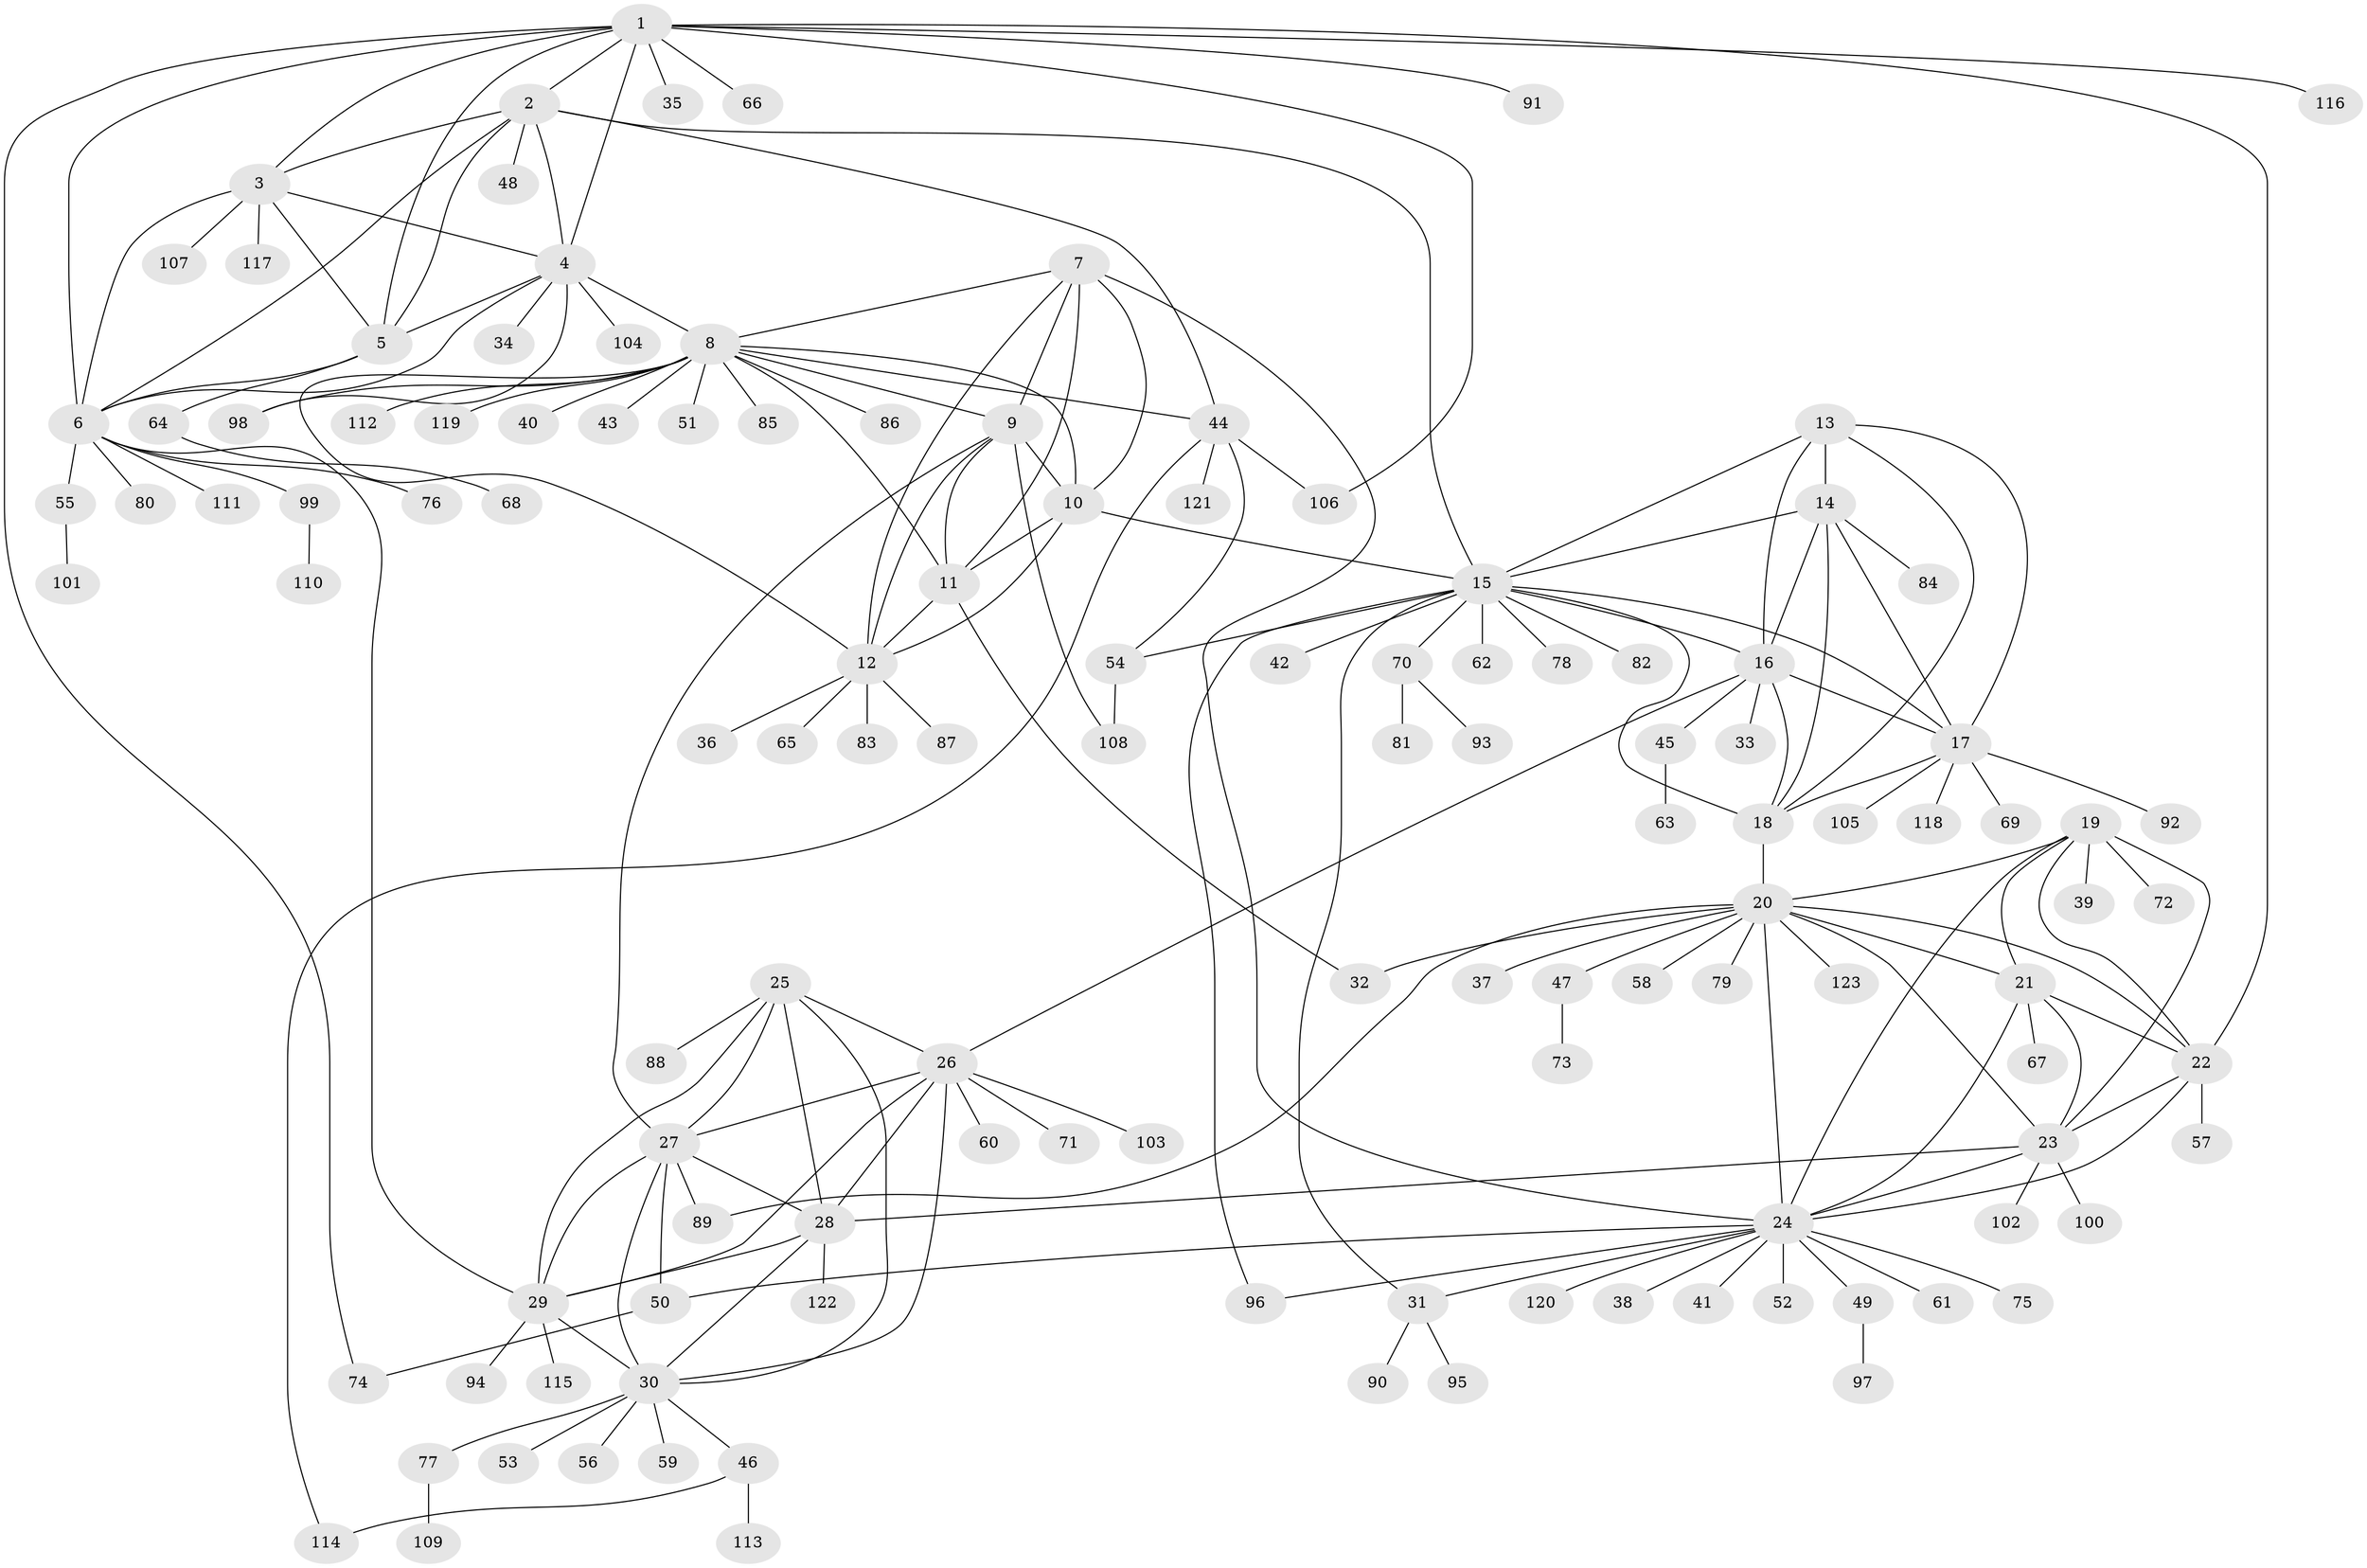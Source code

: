 // coarse degree distribution, {5: 0.05813953488372093, 14: 0.023255813953488372, 4: 0.023255813953488372, 15: 0.011627906976744186, 7: 0.011627906976744186, 8: 0.011627906976744186, 11: 0.011627906976744186, 1: 0.7558139534883721, 18: 0.011627906976744186, 3: 0.011627906976744186, 2: 0.05813953488372093, 10: 0.011627906976744186}
// Generated by graph-tools (version 1.1) at 2025/58/03/04/25 21:58:35]
// undirected, 123 vertices, 190 edges
graph export_dot {
graph [start="1"]
  node [color=gray90,style=filled];
  1;
  2;
  3;
  4;
  5;
  6;
  7;
  8;
  9;
  10;
  11;
  12;
  13;
  14;
  15;
  16;
  17;
  18;
  19;
  20;
  21;
  22;
  23;
  24;
  25;
  26;
  27;
  28;
  29;
  30;
  31;
  32;
  33;
  34;
  35;
  36;
  37;
  38;
  39;
  40;
  41;
  42;
  43;
  44;
  45;
  46;
  47;
  48;
  49;
  50;
  51;
  52;
  53;
  54;
  55;
  56;
  57;
  58;
  59;
  60;
  61;
  62;
  63;
  64;
  65;
  66;
  67;
  68;
  69;
  70;
  71;
  72;
  73;
  74;
  75;
  76;
  77;
  78;
  79;
  80;
  81;
  82;
  83;
  84;
  85;
  86;
  87;
  88;
  89;
  90;
  91;
  92;
  93;
  94;
  95;
  96;
  97;
  98;
  99;
  100;
  101;
  102;
  103;
  104;
  105;
  106;
  107;
  108;
  109;
  110;
  111;
  112;
  113;
  114;
  115;
  116;
  117;
  118;
  119;
  120;
  121;
  122;
  123;
  1 -- 2;
  1 -- 3;
  1 -- 4;
  1 -- 5;
  1 -- 6;
  1 -- 22;
  1 -- 35;
  1 -- 66;
  1 -- 74;
  1 -- 91;
  1 -- 106;
  1 -- 116;
  2 -- 3;
  2 -- 4;
  2 -- 5;
  2 -- 6;
  2 -- 15;
  2 -- 44;
  2 -- 48;
  3 -- 4;
  3 -- 5;
  3 -- 6;
  3 -- 107;
  3 -- 117;
  4 -- 5;
  4 -- 6;
  4 -- 8;
  4 -- 34;
  4 -- 98;
  4 -- 104;
  5 -- 6;
  5 -- 64;
  6 -- 29;
  6 -- 55;
  6 -- 76;
  6 -- 80;
  6 -- 99;
  6 -- 111;
  7 -- 8;
  7 -- 9;
  7 -- 10;
  7 -- 11;
  7 -- 12;
  7 -- 24;
  8 -- 9;
  8 -- 10;
  8 -- 11;
  8 -- 12;
  8 -- 40;
  8 -- 43;
  8 -- 44;
  8 -- 51;
  8 -- 85;
  8 -- 86;
  8 -- 98;
  8 -- 112;
  8 -- 119;
  9 -- 10;
  9 -- 11;
  9 -- 12;
  9 -- 27;
  9 -- 108;
  10 -- 11;
  10 -- 12;
  10 -- 15;
  11 -- 12;
  11 -- 32;
  12 -- 36;
  12 -- 65;
  12 -- 83;
  12 -- 87;
  13 -- 14;
  13 -- 15;
  13 -- 16;
  13 -- 17;
  13 -- 18;
  14 -- 15;
  14 -- 16;
  14 -- 17;
  14 -- 18;
  14 -- 84;
  15 -- 16;
  15 -- 17;
  15 -- 18;
  15 -- 31;
  15 -- 42;
  15 -- 54;
  15 -- 62;
  15 -- 70;
  15 -- 78;
  15 -- 82;
  15 -- 96;
  16 -- 17;
  16 -- 18;
  16 -- 26;
  16 -- 33;
  16 -- 45;
  17 -- 18;
  17 -- 69;
  17 -- 92;
  17 -- 105;
  17 -- 118;
  18 -- 20;
  19 -- 20;
  19 -- 21;
  19 -- 22;
  19 -- 23;
  19 -- 24;
  19 -- 39;
  19 -- 72;
  20 -- 21;
  20 -- 22;
  20 -- 23;
  20 -- 24;
  20 -- 32;
  20 -- 37;
  20 -- 47;
  20 -- 58;
  20 -- 79;
  20 -- 89;
  20 -- 123;
  21 -- 22;
  21 -- 23;
  21 -- 24;
  21 -- 67;
  22 -- 23;
  22 -- 24;
  22 -- 57;
  23 -- 24;
  23 -- 28;
  23 -- 100;
  23 -- 102;
  24 -- 31;
  24 -- 38;
  24 -- 41;
  24 -- 49;
  24 -- 50;
  24 -- 52;
  24 -- 61;
  24 -- 75;
  24 -- 96;
  24 -- 120;
  25 -- 26;
  25 -- 27;
  25 -- 28;
  25 -- 29;
  25 -- 30;
  25 -- 88;
  26 -- 27;
  26 -- 28;
  26 -- 29;
  26 -- 30;
  26 -- 60;
  26 -- 71;
  26 -- 103;
  27 -- 28;
  27 -- 29;
  27 -- 30;
  27 -- 50;
  27 -- 89;
  28 -- 29;
  28 -- 30;
  28 -- 122;
  29 -- 30;
  29 -- 94;
  29 -- 115;
  30 -- 46;
  30 -- 53;
  30 -- 56;
  30 -- 59;
  30 -- 77;
  31 -- 90;
  31 -- 95;
  44 -- 54;
  44 -- 106;
  44 -- 114;
  44 -- 121;
  45 -- 63;
  46 -- 113;
  46 -- 114;
  47 -- 73;
  49 -- 97;
  50 -- 74;
  54 -- 108;
  55 -- 101;
  64 -- 68;
  70 -- 81;
  70 -- 93;
  77 -- 109;
  99 -- 110;
}
